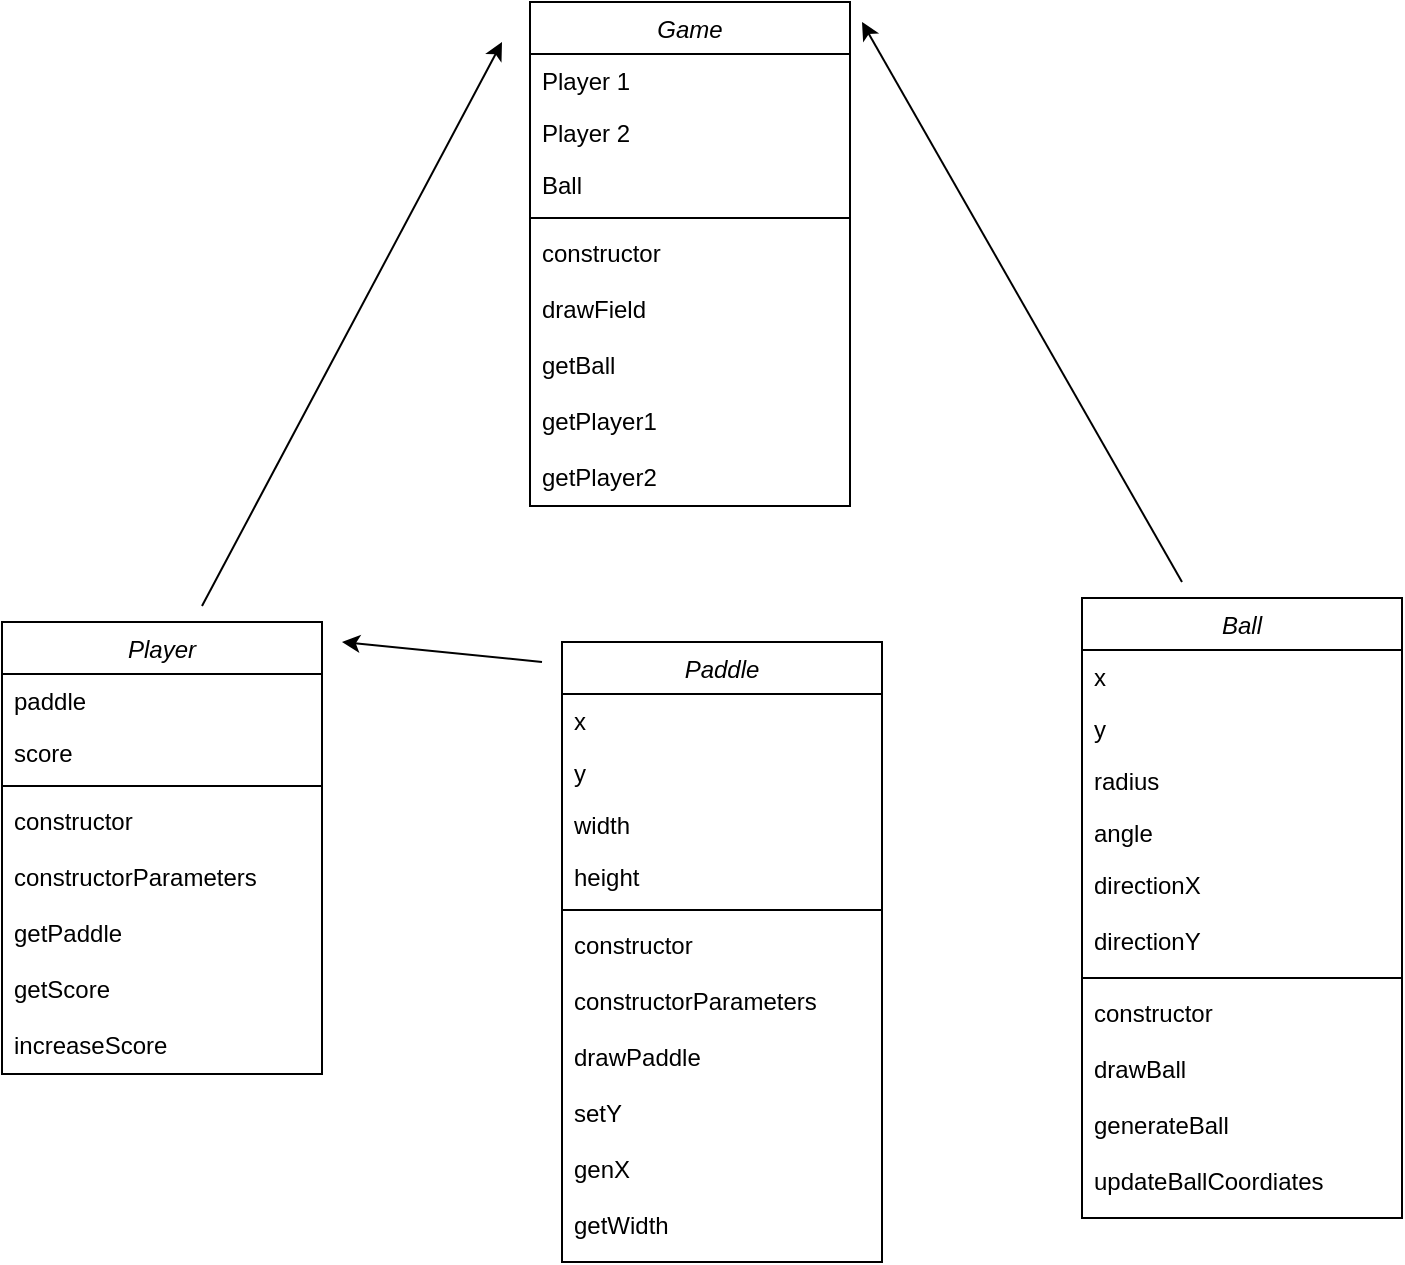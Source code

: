 <mxfile version="22.0.3" type="device">
  <diagram id="C5RBs43oDa-KdzZeNtuy" name="Page-1">
    <mxGraphModel dx="1674" dy="836" grid="1" gridSize="10" guides="1" tooltips="1" connect="1" arrows="1" fold="1" page="1" pageScale="1" pageWidth="827" pageHeight="1169" math="0" shadow="0">
      <root>
        <mxCell id="WIyWlLk6GJQsqaUBKTNV-0" />
        <mxCell id="WIyWlLk6GJQsqaUBKTNV-1" parent="WIyWlLk6GJQsqaUBKTNV-0" />
        <mxCell id="zkfFHV4jXpPFQw0GAbJ--0" value="Ball" style="swimlane;fontStyle=2;align=center;verticalAlign=top;childLayout=stackLayout;horizontal=1;startSize=26;horizontalStack=0;resizeParent=1;resizeLast=0;collapsible=1;marginBottom=0;rounded=0;shadow=0;strokeWidth=1;" parent="WIyWlLk6GJQsqaUBKTNV-1" vertex="1">
          <mxGeometry x="610" y="328" width="160" height="310" as="geometry">
            <mxRectangle x="230" y="140" width="160" height="26" as="alternateBounds" />
          </mxGeometry>
        </mxCell>
        <mxCell id="zkfFHV4jXpPFQw0GAbJ--1" value="x" style="text;align=left;verticalAlign=top;spacingLeft=4;spacingRight=4;overflow=hidden;rotatable=0;points=[[0,0.5],[1,0.5]];portConstraint=eastwest;" parent="zkfFHV4jXpPFQw0GAbJ--0" vertex="1">
          <mxGeometry y="26" width="160" height="26" as="geometry" />
        </mxCell>
        <mxCell id="zkfFHV4jXpPFQw0GAbJ--2" value="y" style="text;align=left;verticalAlign=top;spacingLeft=4;spacingRight=4;overflow=hidden;rotatable=0;points=[[0,0.5],[1,0.5]];portConstraint=eastwest;rounded=0;shadow=0;html=0;" parent="zkfFHV4jXpPFQw0GAbJ--0" vertex="1">
          <mxGeometry y="52" width="160" height="26" as="geometry" />
        </mxCell>
        <mxCell id="zkfFHV4jXpPFQw0GAbJ--3" value="radius" style="text;align=left;verticalAlign=top;spacingLeft=4;spacingRight=4;overflow=hidden;rotatable=0;points=[[0,0.5],[1,0.5]];portConstraint=eastwest;rounded=0;shadow=0;html=0;" parent="zkfFHV4jXpPFQw0GAbJ--0" vertex="1">
          <mxGeometry y="78" width="160" height="26" as="geometry" />
        </mxCell>
        <mxCell id="zkfFHV4jXpPFQw0GAbJ--5" value="angle" style="text;align=left;verticalAlign=top;spacingLeft=4;spacingRight=4;overflow=hidden;rotatable=0;points=[[0,0.5],[1,0.5]];portConstraint=eastwest;" parent="zkfFHV4jXpPFQw0GAbJ--0" vertex="1">
          <mxGeometry y="104" width="160" height="26" as="geometry" />
        </mxCell>
        <mxCell id="ji8EGOoC9EdibpMoInvr-1" value="directionX" style="text;align=left;verticalAlign=top;spacingLeft=4;spacingRight=4;overflow=hidden;rotatable=0;points=[[0,0.5],[1,0.5]];portConstraint=eastwest;" parent="zkfFHV4jXpPFQw0GAbJ--0" vertex="1">
          <mxGeometry y="130" width="160" height="28" as="geometry" />
        </mxCell>
        <mxCell id="ji8EGOoC9EdibpMoInvr-2" value="directionY" style="text;align=left;verticalAlign=top;spacingLeft=4;spacingRight=4;overflow=hidden;rotatable=0;points=[[0,0.5],[1,0.5]];portConstraint=eastwest;" parent="zkfFHV4jXpPFQw0GAbJ--0" vertex="1">
          <mxGeometry y="158" width="160" height="28" as="geometry" />
        </mxCell>
        <mxCell id="ji8EGOoC9EdibpMoInvr-15" value="" style="line;html=1;strokeWidth=1;align=left;verticalAlign=middle;spacingTop=-1;spacingLeft=3;spacingRight=3;rotatable=0;labelPosition=right;points=[];portConstraint=eastwest;" parent="zkfFHV4jXpPFQw0GAbJ--0" vertex="1">
          <mxGeometry y="186" width="160" height="8" as="geometry" />
        </mxCell>
        <mxCell id="ji8EGOoC9EdibpMoInvr-3" value="constructor" style="text;align=left;verticalAlign=top;spacingLeft=4;spacingRight=4;overflow=hidden;rotatable=0;points=[[0,0.5],[1,0.5]];portConstraint=eastwest;" parent="zkfFHV4jXpPFQw0GAbJ--0" vertex="1">
          <mxGeometry y="194" width="160" height="28" as="geometry" />
        </mxCell>
        <mxCell id="ji8EGOoC9EdibpMoInvr-4" value="drawBall" style="text;align=left;verticalAlign=top;spacingLeft=4;spacingRight=4;overflow=hidden;rotatable=0;points=[[0,0.5],[1,0.5]];portConstraint=eastwest;" parent="zkfFHV4jXpPFQw0GAbJ--0" vertex="1">
          <mxGeometry y="222" width="160" height="28" as="geometry" />
        </mxCell>
        <mxCell id="0cvISrzOzcKb3uD03qhu-0" value="generateBall" style="text;align=left;verticalAlign=top;spacingLeft=4;spacingRight=4;overflow=hidden;rotatable=0;points=[[0,0.5],[1,0.5]];portConstraint=eastwest;" vertex="1" parent="zkfFHV4jXpPFQw0GAbJ--0">
          <mxGeometry y="250" width="160" height="28" as="geometry" />
        </mxCell>
        <mxCell id="0cvISrzOzcKb3uD03qhu-1" value="updateBallCoordiates" style="text;align=left;verticalAlign=top;spacingLeft=4;spacingRight=4;overflow=hidden;rotatable=0;points=[[0,0.5],[1,0.5]];portConstraint=eastwest;" vertex="1" parent="zkfFHV4jXpPFQw0GAbJ--0">
          <mxGeometry y="278" width="160" height="28" as="geometry" />
        </mxCell>
        <mxCell id="ji8EGOoC9EdibpMoInvr-5" value="Game" style="swimlane;fontStyle=2;align=center;verticalAlign=top;childLayout=stackLayout;horizontal=1;startSize=26;horizontalStack=0;resizeParent=1;resizeLast=0;collapsible=1;marginBottom=0;rounded=0;shadow=0;strokeWidth=1;" parent="WIyWlLk6GJQsqaUBKTNV-1" vertex="1">
          <mxGeometry x="334" y="30" width="160" height="252" as="geometry">
            <mxRectangle x="230" y="140" width="160" height="26" as="alternateBounds" />
          </mxGeometry>
        </mxCell>
        <mxCell id="ji8EGOoC9EdibpMoInvr-6" value="Player 1" style="text;align=left;verticalAlign=top;spacingLeft=4;spacingRight=4;overflow=hidden;rotatable=0;points=[[0,0.5],[1,0.5]];portConstraint=eastwest;" parent="ji8EGOoC9EdibpMoInvr-5" vertex="1">
          <mxGeometry y="26" width="160" height="26" as="geometry" />
        </mxCell>
        <mxCell id="ji8EGOoC9EdibpMoInvr-7" value="Player 2" style="text;align=left;verticalAlign=top;spacingLeft=4;spacingRight=4;overflow=hidden;rotatable=0;points=[[0,0.5],[1,0.5]];portConstraint=eastwest;rounded=0;shadow=0;html=0;" parent="ji8EGOoC9EdibpMoInvr-5" vertex="1">
          <mxGeometry y="52" width="160" height="26" as="geometry" />
        </mxCell>
        <mxCell id="ji8EGOoC9EdibpMoInvr-8" value="Ball" style="text;align=left;verticalAlign=top;spacingLeft=4;spacingRight=4;overflow=hidden;rotatable=0;points=[[0,0.5],[1,0.5]];portConstraint=eastwest;rounded=0;shadow=0;html=0;" parent="ji8EGOoC9EdibpMoInvr-5" vertex="1">
          <mxGeometry y="78" width="160" height="26" as="geometry" />
        </mxCell>
        <mxCell id="ji8EGOoC9EdibpMoInvr-9" value="" style="line;html=1;strokeWidth=1;align=left;verticalAlign=middle;spacingTop=-1;spacingLeft=3;spacingRight=3;rotatable=0;labelPosition=right;points=[];portConstraint=eastwest;" parent="ji8EGOoC9EdibpMoInvr-5" vertex="1">
          <mxGeometry y="104" width="160" height="8" as="geometry" />
        </mxCell>
        <mxCell id="ji8EGOoC9EdibpMoInvr-10" value="constructor" style="text;align=left;verticalAlign=top;spacingLeft=4;spacingRight=4;overflow=hidden;rotatable=0;points=[[0,0.5],[1,0.5]];portConstraint=eastwest;" parent="ji8EGOoC9EdibpMoInvr-5" vertex="1">
          <mxGeometry y="112" width="160" height="28" as="geometry" />
        </mxCell>
        <mxCell id="ji8EGOoC9EdibpMoInvr-11" value="drawField" style="text;align=left;verticalAlign=top;spacingLeft=4;spacingRight=4;overflow=hidden;rotatable=0;points=[[0,0.5],[1,0.5]];portConstraint=eastwest;" parent="ji8EGOoC9EdibpMoInvr-5" vertex="1">
          <mxGeometry y="140" width="160" height="28" as="geometry" />
        </mxCell>
        <mxCell id="ji8EGOoC9EdibpMoInvr-12" value="getBall" style="text;align=left;verticalAlign=top;spacingLeft=4;spacingRight=4;overflow=hidden;rotatable=0;points=[[0,0.5],[1,0.5]];portConstraint=eastwest;" parent="ji8EGOoC9EdibpMoInvr-5" vertex="1">
          <mxGeometry y="168" width="160" height="28" as="geometry" />
        </mxCell>
        <mxCell id="ji8EGOoC9EdibpMoInvr-13" value="getPlayer1" style="text;align=left;verticalAlign=top;spacingLeft=4;spacingRight=4;overflow=hidden;rotatable=0;points=[[0,0.5],[1,0.5]];portConstraint=eastwest;" parent="ji8EGOoC9EdibpMoInvr-5" vertex="1">
          <mxGeometry y="196" width="160" height="28" as="geometry" />
        </mxCell>
        <mxCell id="ji8EGOoC9EdibpMoInvr-14" value="getPlayer2" style="text;align=left;verticalAlign=top;spacingLeft=4;spacingRight=4;overflow=hidden;rotatable=0;points=[[0,0.5],[1,0.5]];portConstraint=eastwest;" parent="ji8EGOoC9EdibpMoInvr-5" vertex="1">
          <mxGeometry y="224" width="160" height="28" as="geometry" />
        </mxCell>
        <mxCell id="0cvISrzOzcKb3uD03qhu-14" value="Paddle" style="swimlane;fontStyle=2;align=center;verticalAlign=top;childLayout=stackLayout;horizontal=1;startSize=26;horizontalStack=0;resizeParent=1;resizeLast=0;collapsible=1;marginBottom=0;rounded=0;shadow=0;strokeWidth=1;" vertex="1" parent="WIyWlLk6GJQsqaUBKTNV-1">
          <mxGeometry x="350" y="350" width="160" height="310" as="geometry">
            <mxRectangle x="230" y="140" width="160" height="26" as="alternateBounds" />
          </mxGeometry>
        </mxCell>
        <mxCell id="0cvISrzOzcKb3uD03qhu-15" value="x" style="text;align=left;verticalAlign=top;spacingLeft=4;spacingRight=4;overflow=hidden;rotatable=0;points=[[0,0.5],[1,0.5]];portConstraint=eastwest;" vertex="1" parent="0cvISrzOzcKb3uD03qhu-14">
          <mxGeometry y="26" width="160" height="26" as="geometry" />
        </mxCell>
        <mxCell id="0cvISrzOzcKb3uD03qhu-16" value="y" style="text;align=left;verticalAlign=top;spacingLeft=4;spacingRight=4;overflow=hidden;rotatable=0;points=[[0,0.5],[1,0.5]];portConstraint=eastwest;rounded=0;shadow=0;html=0;" vertex="1" parent="0cvISrzOzcKb3uD03qhu-14">
          <mxGeometry y="52" width="160" height="26" as="geometry" />
        </mxCell>
        <mxCell id="0cvISrzOzcKb3uD03qhu-17" value="width" style="text;align=left;verticalAlign=top;spacingLeft=4;spacingRight=4;overflow=hidden;rotatable=0;points=[[0,0.5],[1,0.5]];portConstraint=eastwest;rounded=0;shadow=0;html=0;" vertex="1" parent="0cvISrzOzcKb3uD03qhu-14">
          <mxGeometry y="78" width="160" height="26" as="geometry" />
        </mxCell>
        <mxCell id="0cvISrzOzcKb3uD03qhu-18" value="height" style="text;align=left;verticalAlign=top;spacingLeft=4;spacingRight=4;overflow=hidden;rotatable=0;points=[[0,0.5],[1,0.5]];portConstraint=eastwest;" vertex="1" parent="0cvISrzOzcKb3uD03qhu-14">
          <mxGeometry y="104" width="160" height="26" as="geometry" />
        </mxCell>
        <mxCell id="0cvISrzOzcKb3uD03qhu-21" value="" style="line;html=1;strokeWidth=1;align=left;verticalAlign=middle;spacingTop=-1;spacingLeft=3;spacingRight=3;rotatable=0;labelPosition=right;points=[];portConstraint=eastwest;" vertex="1" parent="0cvISrzOzcKb3uD03qhu-14">
          <mxGeometry y="130" width="160" height="8" as="geometry" />
        </mxCell>
        <mxCell id="0cvISrzOzcKb3uD03qhu-22" value="constructor" style="text;align=left;verticalAlign=top;spacingLeft=4;spacingRight=4;overflow=hidden;rotatable=0;points=[[0,0.5],[1,0.5]];portConstraint=eastwest;" vertex="1" parent="0cvISrzOzcKb3uD03qhu-14">
          <mxGeometry y="138" width="160" height="28" as="geometry" />
        </mxCell>
        <mxCell id="0cvISrzOzcKb3uD03qhu-23" value="constructorParameters" style="text;align=left;verticalAlign=top;spacingLeft=4;spacingRight=4;overflow=hidden;rotatable=0;points=[[0,0.5],[1,0.5]];portConstraint=eastwest;" vertex="1" parent="0cvISrzOzcKb3uD03qhu-14">
          <mxGeometry y="166" width="160" height="28" as="geometry" />
        </mxCell>
        <mxCell id="0cvISrzOzcKb3uD03qhu-24" value="drawPaddle" style="text;align=left;verticalAlign=top;spacingLeft=4;spacingRight=4;overflow=hidden;rotatable=0;points=[[0,0.5],[1,0.5]];portConstraint=eastwest;" vertex="1" parent="0cvISrzOzcKb3uD03qhu-14">
          <mxGeometry y="194" width="160" height="28" as="geometry" />
        </mxCell>
        <mxCell id="0cvISrzOzcKb3uD03qhu-25" value="setY" style="text;align=left;verticalAlign=top;spacingLeft=4;spacingRight=4;overflow=hidden;rotatable=0;points=[[0,0.5],[1,0.5]];portConstraint=eastwest;" vertex="1" parent="0cvISrzOzcKb3uD03qhu-14">
          <mxGeometry y="222" width="160" height="28" as="geometry" />
        </mxCell>
        <mxCell id="0cvISrzOzcKb3uD03qhu-26" value="genX" style="text;align=left;verticalAlign=top;spacingLeft=4;spacingRight=4;overflow=hidden;rotatable=0;points=[[0,0.5],[1,0.5]];portConstraint=eastwest;" vertex="1" parent="0cvISrzOzcKb3uD03qhu-14">
          <mxGeometry y="250" width="160" height="28" as="geometry" />
        </mxCell>
        <mxCell id="0cvISrzOzcKb3uD03qhu-27" value="getWidth" style="text;align=left;verticalAlign=top;spacingLeft=4;spacingRight=4;overflow=hidden;rotatable=0;points=[[0,0.5],[1,0.5]];portConstraint=eastwest;" vertex="1" parent="0cvISrzOzcKb3uD03qhu-14">
          <mxGeometry y="278" width="160" height="28" as="geometry" />
        </mxCell>
        <mxCell id="0cvISrzOzcKb3uD03qhu-28" value="Player" style="swimlane;fontStyle=2;align=center;verticalAlign=top;childLayout=stackLayout;horizontal=1;startSize=26;horizontalStack=0;resizeParent=1;resizeLast=0;collapsible=1;marginBottom=0;rounded=0;shadow=0;strokeWidth=1;" vertex="1" parent="WIyWlLk6GJQsqaUBKTNV-1">
          <mxGeometry x="70" y="340" width="160" height="226" as="geometry">
            <mxRectangle x="230" y="140" width="160" height="26" as="alternateBounds" />
          </mxGeometry>
        </mxCell>
        <mxCell id="0cvISrzOzcKb3uD03qhu-29" value="paddle" style="text;align=left;verticalAlign=top;spacingLeft=4;spacingRight=4;overflow=hidden;rotatable=0;points=[[0,0.5],[1,0.5]];portConstraint=eastwest;" vertex="1" parent="0cvISrzOzcKb3uD03qhu-28">
          <mxGeometry y="26" width="160" height="26" as="geometry" />
        </mxCell>
        <mxCell id="0cvISrzOzcKb3uD03qhu-30" value="score" style="text;align=left;verticalAlign=top;spacingLeft=4;spacingRight=4;overflow=hidden;rotatable=0;points=[[0,0.5],[1,0.5]];portConstraint=eastwest;rounded=0;shadow=0;html=0;" vertex="1" parent="0cvISrzOzcKb3uD03qhu-28">
          <mxGeometry y="52" width="160" height="26" as="geometry" />
        </mxCell>
        <mxCell id="0cvISrzOzcKb3uD03qhu-32" value="" style="line;html=1;strokeWidth=1;align=left;verticalAlign=middle;spacingTop=-1;spacingLeft=3;spacingRight=3;rotatable=0;labelPosition=right;points=[];portConstraint=eastwest;" vertex="1" parent="0cvISrzOzcKb3uD03qhu-28">
          <mxGeometry y="78" width="160" height="8" as="geometry" />
        </mxCell>
        <mxCell id="0cvISrzOzcKb3uD03qhu-33" value="constructor" style="text;align=left;verticalAlign=top;spacingLeft=4;spacingRight=4;overflow=hidden;rotatable=0;points=[[0,0.5],[1,0.5]];portConstraint=eastwest;" vertex="1" parent="0cvISrzOzcKb3uD03qhu-28">
          <mxGeometry y="86" width="160" height="28" as="geometry" />
        </mxCell>
        <mxCell id="0cvISrzOzcKb3uD03qhu-34" value="constructorParameters" style="text;align=left;verticalAlign=top;spacingLeft=4;spacingRight=4;overflow=hidden;rotatable=0;points=[[0,0.5],[1,0.5]];portConstraint=eastwest;" vertex="1" parent="0cvISrzOzcKb3uD03qhu-28">
          <mxGeometry y="114" width="160" height="28" as="geometry" />
        </mxCell>
        <mxCell id="0cvISrzOzcKb3uD03qhu-35" value="getPaddle" style="text;align=left;verticalAlign=top;spacingLeft=4;spacingRight=4;overflow=hidden;rotatable=0;points=[[0,0.5],[1,0.5]];portConstraint=eastwest;" vertex="1" parent="0cvISrzOzcKb3uD03qhu-28">
          <mxGeometry y="142" width="160" height="28" as="geometry" />
        </mxCell>
        <mxCell id="0cvISrzOzcKb3uD03qhu-36" value="getScore" style="text;align=left;verticalAlign=top;spacingLeft=4;spacingRight=4;overflow=hidden;rotatable=0;points=[[0,0.5],[1,0.5]];portConstraint=eastwest;" vertex="1" parent="0cvISrzOzcKb3uD03qhu-28">
          <mxGeometry y="170" width="160" height="28" as="geometry" />
        </mxCell>
        <mxCell id="0cvISrzOzcKb3uD03qhu-37" value="increaseScore" style="text;align=left;verticalAlign=top;spacingLeft=4;spacingRight=4;overflow=hidden;rotatable=0;points=[[0,0.5],[1,0.5]];portConstraint=eastwest;" vertex="1" parent="0cvISrzOzcKb3uD03qhu-28">
          <mxGeometry y="198" width="160" height="28" as="geometry" />
        </mxCell>
        <mxCell id="0cvISrzOzcKb3uD03qhu-38" value="" style="endArrow=classic;html=1;rounded=0;" edge="1" parent="WIyWlLk6GJQsqaUBKTNV-1">
          <mxGeometry width="50" height="50" relative="1" as="geometry">
            <mxPoint x="340" y="360" as="sourcePoint" />
            <mxPoint x="240" y="350" as="targetPoint" />
            <Array as="points" />
          </mxGeometry>
        </mxCell>
        <mxCell id="0cvISrzOzcKb3uD03qhu-40" value="" style="endArrow=classic;html=1;rounded=0;" edge="1" parent="WIyWlLk6GJQsqaUBKTNV-1">
          <mxGeometry width="50" height="50" relative="1" as="geometry">
            <mxPoint x="660" y="320" as="sourcePoint" />
            <mxPoint x="500" y="40" as="targetPoint" />
          </mxGeometry>
        </mxCell>
        <mxCell id="0cvISrzOzcKb3uD03qhu-41" value="" style="endArrow=classic;html=1;rounded=0;" edge="1" parent="WIyWlLk6GJQsqaUBKTNV-1">
          <mxGeometry width="50" height="50" relative="1" as="geometry">
            <mxPoint x="170" y="332" as="sourcePoint" />
            <mxPoint x="320" y="50" as="targetPoint" />
          </mxGeometry>
        </mxCell>
      </root>
    </mxGraphModel>
  </diagram>
</mxfile>
